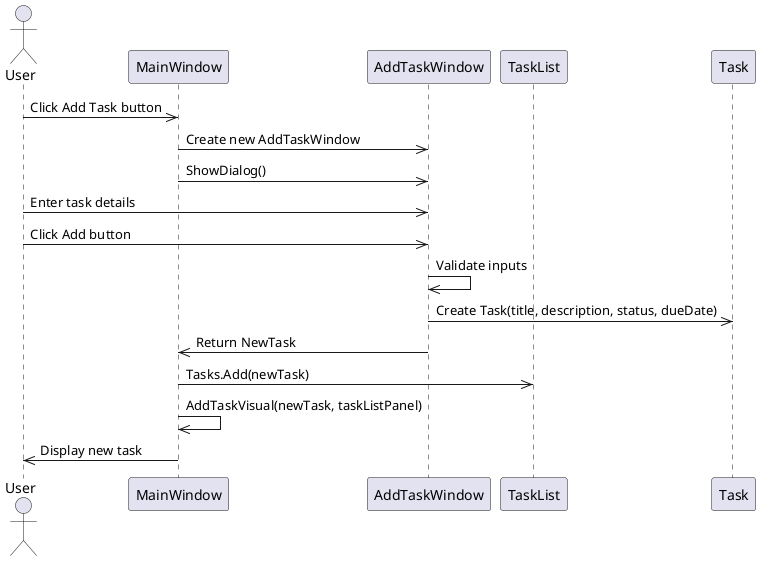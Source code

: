 @startuml

    actor User
    participant MainWindow
    participant AddTaskWindow
    participant TaskList
    participant Task
    
    User->>MainWindow: Click Add Task button
    MainWindow->>AddTaskWindow: Create new AddTaskWindow
    MainWindow->>AddTaskWindow: ShowDialog()
    User->>AddTaskWindow: Enter task details
    User->>AddTaskWindow: Click Add button
    AddTaskWindow->>AddTaskWindow: Validate inputs
    AddTaskWindow->>Task: Create Task(title, description, status, dueDate)
    AddTaskWindow->>MainWindow: Return NewTask
    MainWindow->>TaskList: Tasks.Add(newTask)
    MainWindow->>MainWindow: AddTaskVisual(newTask, taskListPanel)
    MainWindow->>User: Display new task

@enduml